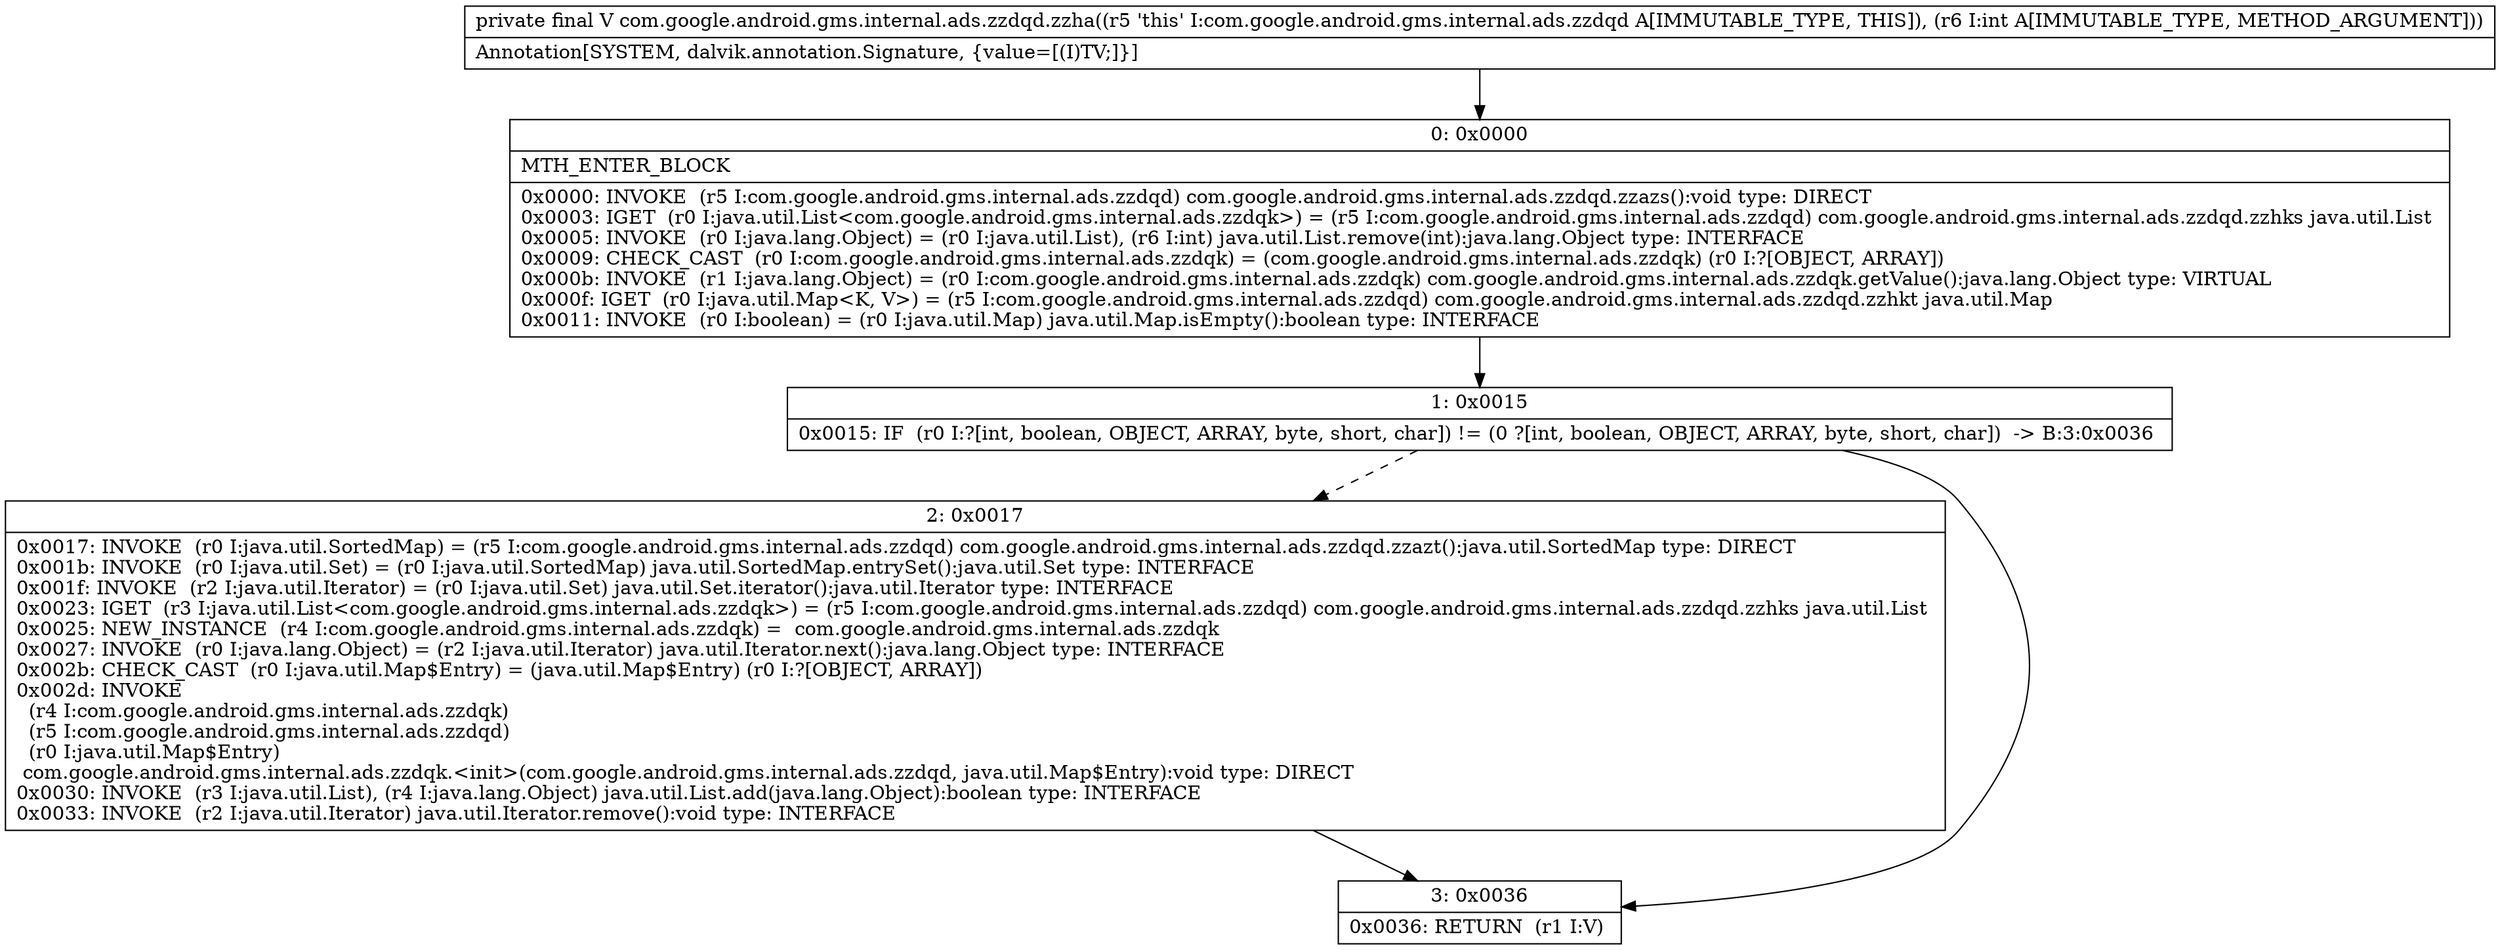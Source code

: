 digraph "CFG forcom.google.android.gms.internal.ads.zzdqd.zzha(I)Ljava\/lang\/Object;" {
Node_0 [shape=record,label="{0\:\ 0x0000|MTH_ENTER_BLOCK\l|0x0000: INVOKE  (r5 I:com.google.android.gms.internal.ads.zzdqd) com.google.android.gms.internal.ads.zzdqd.zzazs():void type: DIRECT \l0x0003: IGET  (r0 I:java.util.List\<com.google.android.gms.internal.ads.zzdqk\>) = (r5 I:com.google.android.gms.internal.ads.zzdqd) com.google.android.gms.internal.ads.zzdqd.zzhks java.util.List \l0x0005: INVOKE  (r0 I:java.lang.Object) = (r0 I:java.util.List), (r6 I:int) java.util.List.remove(int):java.lang.Object type: INTERFACE \l0x0009: CHECK_CAST  (r0 I:com.google.android.gms.internal.ads.zzdqk) = (com.google.android.gms.internal.ads.zzdqk) (r0 I:?[OBJECT, ARRAY]) \l0x000b: INVOKE  (r1 I:java.lang.Object) = (r0 I:com.google.android.gms.internal.ads.zzdqk) com.google.android.gms.internal.ads.zzdqk.getValue():java.lang.Object type: VIRTUAL \l0x000f: IGET  (r0 I:java.util.Map\<K, V\>) = (r5 I:com.google.android.gms.internal.ads.zzdqd) com.google.android.gms.internal.ads.zzdqd.zzhkt java.util.Map \l0x0011: INVOKE  (r0 I:boolean) = (r0 I:java.util.Map) java.util.Map.isEmpty():boolean type: INTERFACE \l}"];
Node_1 [shape=record,label="{1\:\ 0x0015|0x0015: IF  (r0 I:?[int, boolean, OBJECT, ARRAY, byte, short, char]) != (0 ?[int, boolean, OBJECT, ARRAY, byte, short, char])  \-\> B:3:0x0036 \l}"];
Node_2 [shape=record,label="{2\:\ 0x0017|0x0017: INVOKE  (r0 I:java.util.SortedMap) = (r5 I:com.google.android.gms.internal.ads.zzdqd) com.google.android.gms.internal.ads.zzdqd.zzazt():java.util.SortedMap type: DIRECT \l0x001b: INVOKE  (r0 I:java.util.Set) = (r0 I:java.util.SortedMap) java.util.SortedMap.entrySet():java.util.Set type: INTERFACE \l0x001f: INVOKE  (r2 I:java.util.Iterator) = (r0 I:java.util.Set) java.util.Set.iterator():java.util.Iterator type: INTERFACE \l0x0023: IGET  (r3 I:java.util.List\<com.google.android.gms.internal.ads.zzdqk\>) = (r5 I:com.google.android.gms.internal.ads.zzdqd) com.google.android.gms.internal.ads.zzdqd.zzhks java.util.List \l0x0025: NEW_INSTANCE  (r4 I:com.google.android.gms.internal.ads.zzdqk) =  com.google.android.gms.internal.ads.zzdqk \l0x0027: INVOKE  (r0 I:java.lang.Object) = (r2 I:java.util.Iterator) java.util.Iterator.next():java.lang.Object type: INTERFACE \l0x002b: CHECK_CAST  (r0 I:java.util.Map$Entry) = (java.util.Map$Entry) (r0 I:?[OBJECT, ARRAY]) \l0x002d: INVOKE  \l  (r4 I:com.google.android.gms.internal.ads.zzdqk)\l  (r5 I:com.google.android.gms.internal.ads.zzdqd)\l  (r0 I:java.util.Map$Entry)\l com.google.android.gms.internal.ads.zzdqk.\<init\>(com.google.android.gms.internal.ads.zzdqd, java.util.Map$Entry):void type: DIRECT \l0x0030: INVOKE  (r3 I:java.util.List), (r4 I:java.lang.Object) java.util.List.add(java.lang.Object):boolean type: INTERFACE \l0x0033: INVOKE  (r2 I:java.util.Iterator) java.util.Iterator.remove():void type: INTERFACE \l}"];
Node_3 [shape=record,label="{3\:\ 0x0036|0x0036: RETURN  (r1 I:V) \l}"];
MethodNode[shape=record,label="{private final V com.google.android.gms.internal.ads.zzdqd.zzha((r5 'this' I:com.google.android.gms.internal.ads.zzdqd A[IMMUTABLE_TYPE, THIS]), (r6 I:int A[IMMUTABLE_TYPE, METHOD_ARGUMENT]))  | Annotation[SYSTEM, dalvik.annotation.Signature, \{value=[(I)TV;]\}]\l}"];
MethodNode -> Node_0;
Node_0 -> Node_1;
Node_1 -> Node_2[style=dashed];
Node_1 -> Node_3;
Node_2 -> Node_3;
}

